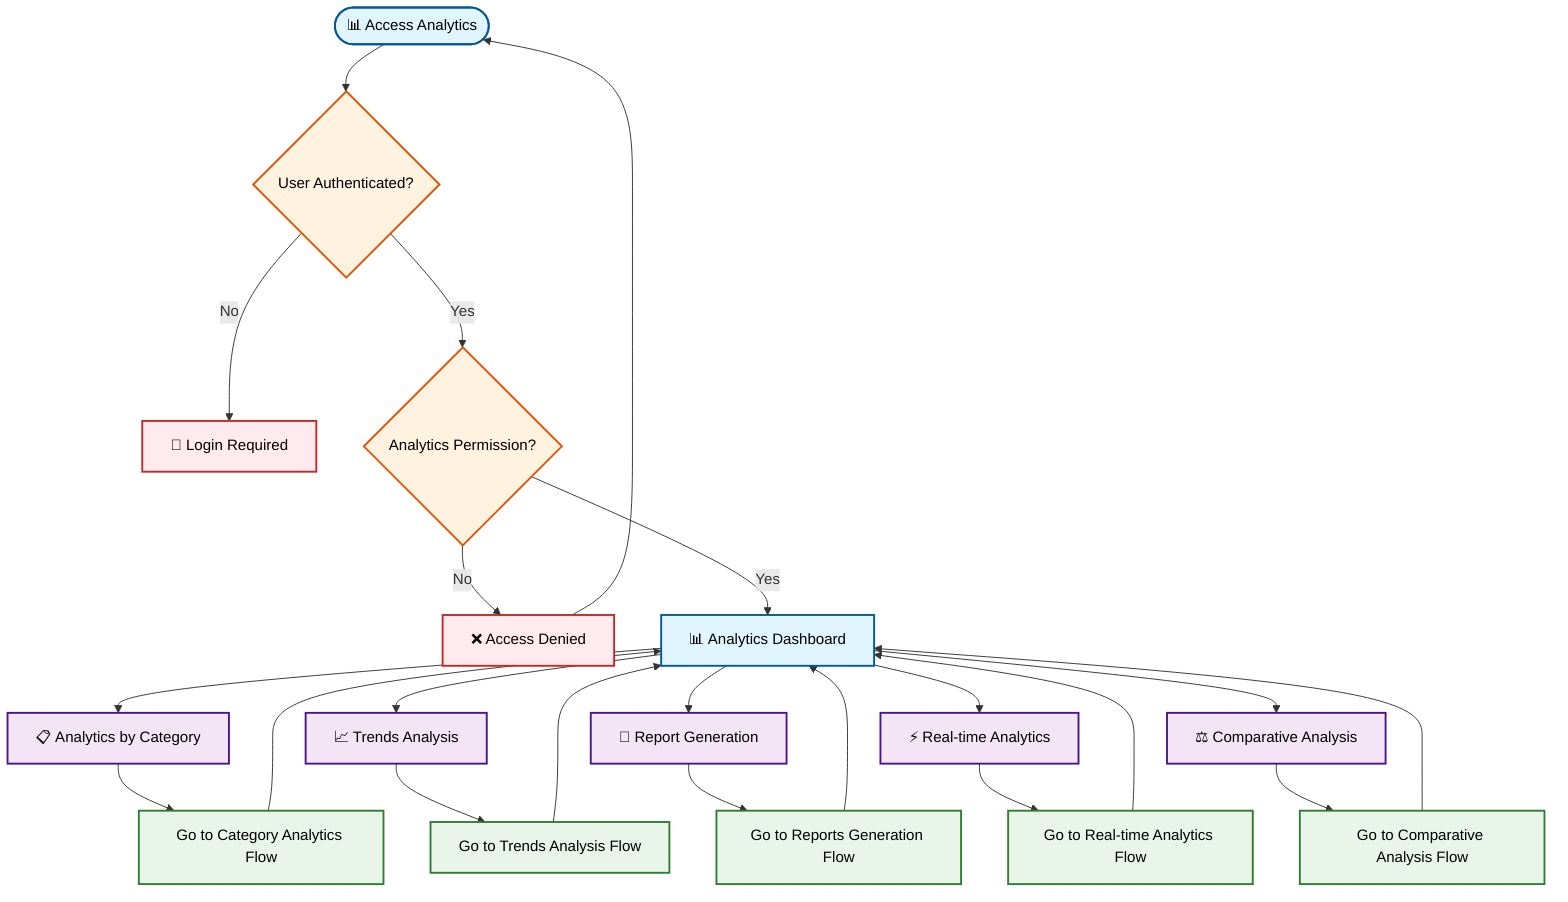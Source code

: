 flowchart TD
    %% Analytics Dashboard - Main Entry Point
    
    Start([📊 Access Analytics]) --> AuthCheck{User Authenticated?}
    AuthCheck -->|No| LoginRequired[🔐 Login Required]
    AuthCheck -->|Yes| PermissionCheck{Analytics Permission?}
    
    PermissionCheck -->|No| AccessDenied[❌ Access Denied]  
    PermissionCheck -->|Yes| AnalyticsDashboard[📊 Analytics Dashboard]
    
    %% Main Analytics Categories
    AnalyticsDashboard --> CategoryAnalytics[📋 Analytics by Category]
    AnalyticsDashboard --> TrendsAnalysis[📈 Trends Analysis]
    AnalyticsDashboard --> ReportGeneration[📄 Report Generation]
    AnalyticsDashboard --> RealTimeAnalytics[⚡ Real-time Analytics]
    AnalyticsDashboard --> ComparativeAnalysis[⚖️ Comparative Analysis]
    
    %% Navigate to specific modules
    CategoryAnalytics --> CategoryFlow[Go to Category Analytics Flow]
    TrendsAnalysis --> TrendsFlow[Go to Trends Analysis Flow]
    ReportGeneration --> ReportsFlow[Go to Reports Generation Flow]
    RealTimeAnalytics --> RealTimeFlow[Go to Real-time Analytics Flow]
    ComparativeAnalysis --> ComparisonFlow[Go to Comparative Analysis Flow]
    
    %% Return and logout
    CategoryFlow --> AnalyticsDashboard
    TrendsFlow --> AnalyticsDashboard
    ReportsFlow --> AnalyticsDashboard
    RealTimeFlow --> AnalyticsDashboard
    ComparisonFlow --> AnalyticsDashboard
    AccessDenied --> Start
    
    %% Styling
    classDef startEnd fill:#e1f5fe,stroke:#01579b,stroke-width:2px,color:#000
    classDef process fill:#f3e5f5,stroke:#4a148c,stroke-width:2px,color:#000
    classDef decision fill:#fff3e0,stroke:#e65100,stroke-width:2px,color:#000
    classDef error fill:#ffebee,stroke:#c62828,stroke-width:2px,color:#000
    classDef navigation fill:#e8f5e8,stroke:#2e7d32,stroke-width:2px,color:#000
    
    class Start,AnalyticsDashboard startEnd
    class CategoryAnalytics,TrendsAnalysis,ReportGeneration,RealTimeAnalytics,ComparativeAnalysis process
    class AuthCheck,PermissionCheck decision
    class LoginRequired,AccessDenied error
    class CategoryFlow,TrendsFlow,ReportsFlow,RealTimeFlow,ComparisonFlow navigation